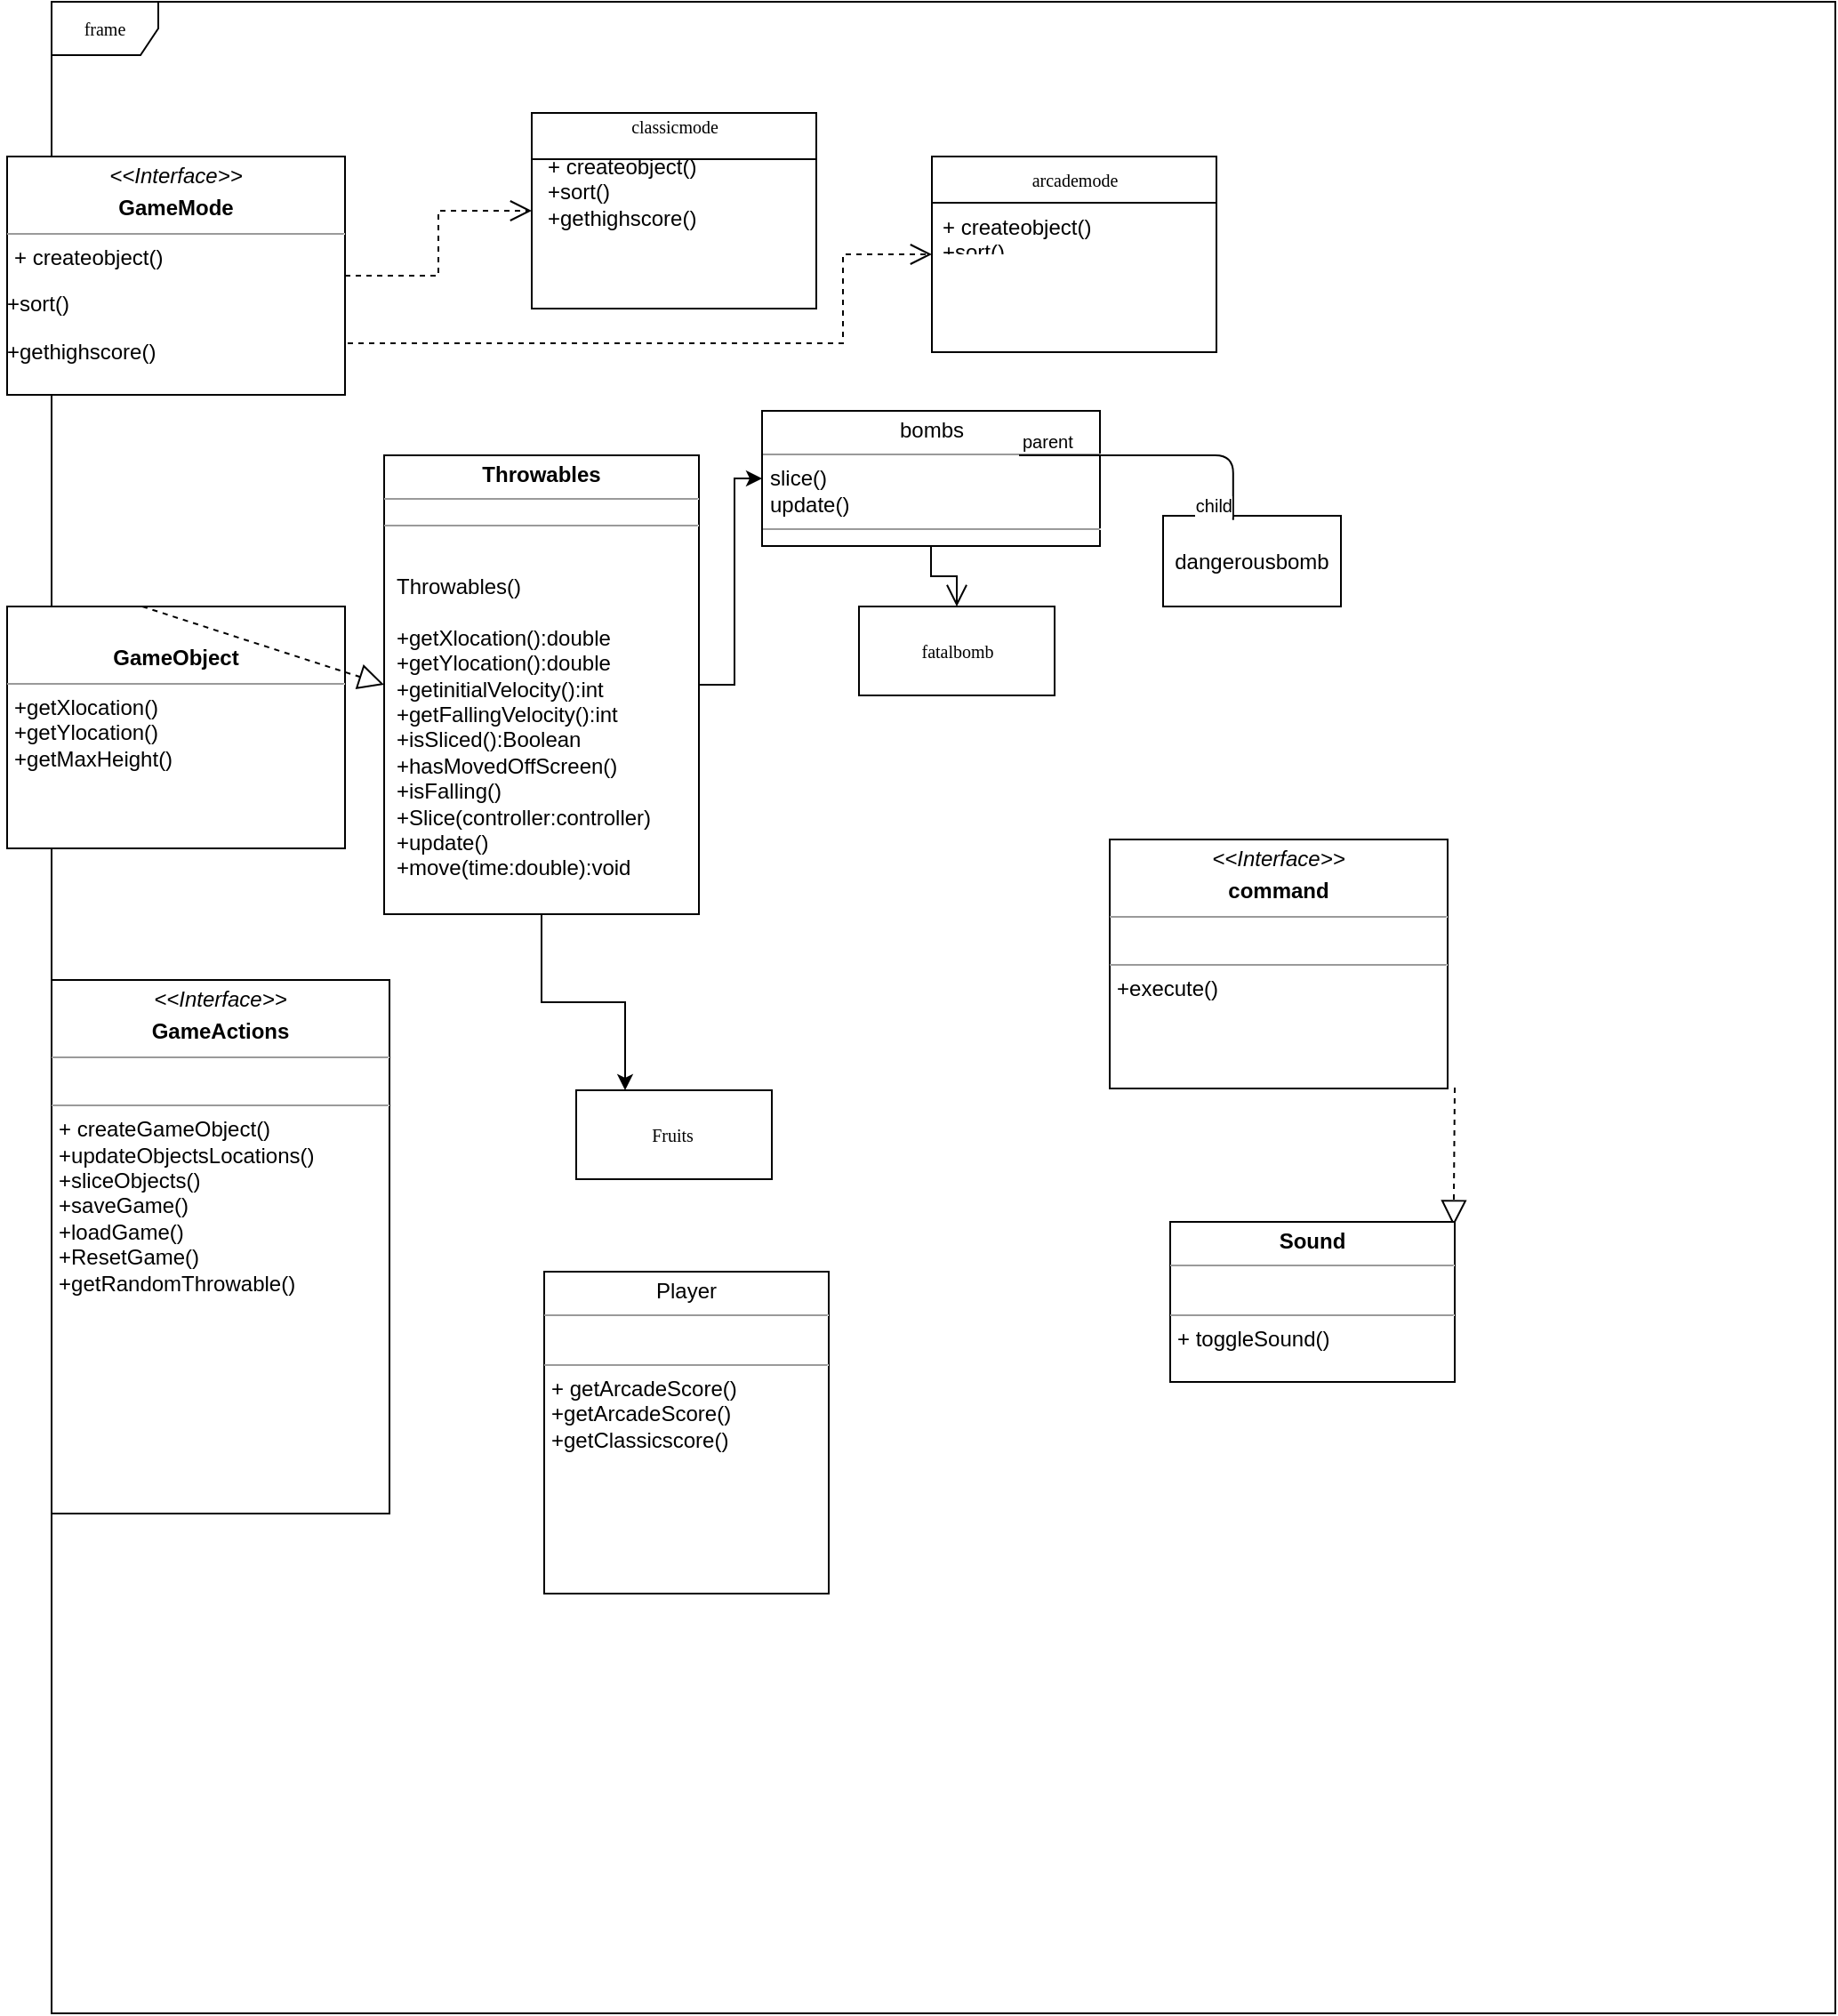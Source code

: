 <mxfile type="device" version="10.6.7"><diagram id="c4acf3e9-155e-7222-9cf6-157b1a14988f" name="Page-1"><mxGraphModel grid="1" shadow="0" math="0" background="#ffffff" pageHeight="1100" pageWidth="850" pageScale="1" page="1" fold="1" arrows="1" connect="1" tooltips="1" guides="1" gridSize="17" dy="676" dx="1219"><root><mxCell id="0" /><mxCell id="1" parent="0" /><mxCell id="17acba5748e5396b-1" value="frame" parent="1" vertex="1" style="shape=umlFrame;whiteSpace=wrap;html=1;rounded=0;shadow=0;comic=0;labelBackgroundColor=none;strokeColor=#000000;strokeWidth=1;fillColor=#ffffff;fontFamily=Verdana;fontSize=10;fontColor=#000000;align=center;"><mxGeometry as="geometry" height="1131" width="1003" x="85" /></mxCell><mxCell id="17acba5748e5396b-20" value="classicmode&lt;br&gt;&lt;br&gt;" parent="1" vertex="1" style="swimlane;html=1;fontStyle=0;childLayout=stackLayout;horizontal=1;startSize=26;fillColor=none;horizontalStack=0;resizeParent=1;resizeLast=0;collapsible=1;marginBottom=0;swimlaneFillColor=#ffffff;rounded=0;shadow=0;comic=0;labelBackgroundColor=none;strokeColor=#000000;strokeWidth=1;fontFamily=Verdana;fontSize=10;fontColor=#000000;align=center;"><mxGeometry as="geometry" height="110" width="160" y="62.5" x="355" /></mxCell><mxCell id="17acba5748e5396b-30" value="arcademode&lt;br&gt;" parent="1" vertex="1" style="swimlane;html=1;fontStyle=0;childLayout=stackLayout;horizontal=1;startSize=26;fillColor=none;horizontalStack=0;resizeParent=1;resizeLast=0;collapsible=1;marginBottom=0;swimlaneFillColor=#ffffff;rounded=0;shadow=0;comic=0;labelBackgroundColor=none;strokeColor=#000000;strokeWidth=1;fontFamily=Verdana;fontSize=10;fontColor=#000000;align=center;"><mxGeometry as="geometry" height="110" width="160" y="87" x="580" /></mxCell><mxCell id="17acba5748e5396b-31" value="&lt;span&gt;+ createobject()&lt;/span&gt;&lt;br&gt;&lt;span&gt;+sort()&lt;/span&gt;&lt;br&gt;&lt;span&gt;+gethighscore()&lt;/span&gt;" parent="17acba5748e5396b-30" vertex="1" style="text;html=1;strokeColor=none;fillColor=none;align=left;verticalAlign=top;spacingLeft=4;spacingRight=4;whiteSpace=wrap;overflow=hidden;rotatable=0;points=[[0,0.5],[1,0.5]];portConstraint=eastwest;"><mxGeometry as="geometry" height="26" width="160" y="26" /></mxCell><mxCell id="5d2195bd80daf111-14" value="Fruits&amp;nbsp;" parent="1" vertex="1" style="html=1;rounded=0;shadow=0;comic=0;labelBackgroundColor=none;strokeColor=#000000;strokeWidth=1;fillColor=#ffffff;fontFamily=Verdana;fontSize=10;fontColor=#000000;align=center;"><mxGeometry as="geometry" height="50" width="110" y="612" x="380" /></mxCell><mxCell id="5d2195bd80daf111-26" parent="1" style="edgeStyle=orthogonalEdgeStyle;rounded=0;html=1;labelBackgroundColor=none;startFill=0;endArrow=open;endFill=0;endSize=10;fontFamily=Verdana;fontSize=10;" edge="1" target="5d2195bd80daf111-17" source="5d2195bd80daf111-15"><mxGeometry as="geometry" relative="1"><Array as="points" /></mxGeometry></mxCell><mxCell id="5d2195bd80daf111-15" value="&lt;p style=&quot;margin: 0px ; margin-top: 4px ; text-align: center&quot;&gt;bombs&lt;/p&gt;&lt;hr size=&quot;1&quot;&gt;&lt;p style=&quot;margin: 0px ; margin-left: 4px&quot;&gt;slice()&lt;/p&gt;&lt;p style=&quot;margin: 0px ; margin-left: 4px&quot;&gt;update()&lt;/p&gt;&lt;hr size=&quot;1&quot;&gt;&lt;p style=&quot;margin: 0px ; margin-left: 4px&quot;&gt;&lt;br&gt;&lt;/p&gt;" parent="1" vertex="1" style="verticalAlign=top;align=left;overflow=fill;fontSize=12;fontFamily=Helvetica;html=1;rounded=0;shadow=0;comic=0;labelBackgroundColor=none;strokeColor=#000000;strokeWidth=1;fillColor=#ffffff;"><mxGeometry as="geometry" height="76" width="190" y="230" x="484.5" /></mxCell><mxCell id="5d2195bd80daf111-17" value="fatalbomb" parent="1" vertex="1" style="html=1;rounded=0;shadow=0;comic=0;labelBackgroundColor=none;strokeColor=#000000;strokeWidth=1;fillColor=#ffffff;fontFamily=Verdana;fontSize=10;fontColor=#000000;align=center;"><mxGeometry as="geometry" height="50" width="110" y="340" x="539" /></mxCell><mxCell id="5d2195bd80daf111-21" parent="1" style="edgeStyle=orthogonalEdgeStyle;rounded=0;html=1;labelBackgroundColor=none;startFill=0;endArrow=open;endFill=0;endSize=10;fontFamily=Verdana;fontSize=10;dashed=1;" edge="1" target="17acba5748e5396b-20" source="5d2195bd80daf111-18"><mxGeometry as="geometry" relative="1" /></mxCell><mxCell id="5d2195bd80daf111-22" parent="1" style="edgeStyle=orthogonalEdgeStyle;rounded=0;html=1;exitX=1;exitY=0.75;dashed=1;labelBackgroundColor=none;startFill=0;endArrow=open;endFill=0;endSize=10;fontFamily=Verdana;fontSize=10;" edge="1" target="17acba5748e5396b-30" source="5d2195bd80daf111-18"><mxGeometry as="geometry" relative="1"><Array as="points"><mxPoint y="192" x="530" /><mxPoint y="142" x="530" /></Array></mxGeometry></mxCell><mxCell id="5d2195bd80daf111-18" value="&lt;p style=&quot;margin: 0px ; margin-top: 4px ; text-align: center&quot;&gt;&lt;i&gt;&amp;lt;&amp;lt;Interface&amp;gt;&amp;gt;&lt;/i&gt;&lt;/p&gt;&lt;p style=&quot;margin: 0px ; margin-top: 4px ; text-align: center&quot;&gt;&lt;b&gt;GameMode&lt;/b&gt;&lt;/p&gt;&lt;hr size=&quot;1&quot;&gt;&lt;p style=&quot;margin: 0px ; margin-left: 4px&quot;&gt;&lt;span&gt;+ createobject()&lt;/span&gt;&lt;/p&gt;&lt;p&gt;+sort()&lt;/p&gt;&lt;p&gt;+gethighscore()&lt;/p&gt;&lt;p&gt;&lt;br&gt;&lt;/p&gt;&lt;p&gt;&lt;br&gt;&lt;/p&gt;" parent="1" vertex="1" style="verticalAlign=top;align=left;overflow=fill;fontSize=12;fontFamily=Helvetica;html=1;rounded=0;shadow=0;comic=0;labelBackgroundColor=none;strokeColor=#000000;strokeWidth=1;fillColor=#ffffff;"><mxGeometry as="geometry" height="134" width="190" y="87" x="60" /></mxCell><mxCell id="ZkC_gesz2Hq_apMMZnJl-16" value="&lt;p style=&quot;margin: 0px ; margin-top: 4px ; text-align: center&quot;&gt;&lt;br&gt;&lt;/p&gt;&lt;p style=&quot;margin: 0px ; margin-top: 4px ; text-align: center&quot;&gt;&lt;b&gt;GameObject&lt;/b&gt;&lt;/p&gt;&lt;hr size=&quot;1&quot;&gt;&lt;p style=&quot;margin: 0px ; margin-left: 4px&quot;&gt;+&lt;span&gt;getXlocation&lt;/span&gt;()&lt;/p&gt;&lt;p style=&quot;margin: 0px ; margin-left: 4px&quot;&gt;+getYlocation()&lt;/p&gt;&lt;p style=&quot;margin: 0px ; margin-left: 4px&quot;&gt;+&lt;span&gt;getMaxHeight&lt;/span&gt;()&lt;/p&gt;&lt;p style=&quot;margin: 0px ; margin-left: 4px&quot;&gt;&lt;br&gt;&lt;/p&gt;&lt;p&gt;&lt;br&gt;&lt;/p&gt;" parent="1" vertex="1" style="verticalAlign=top;align=left;overflow=fill;fontSize=12;fontFamily=Helvetica;html=1;rounded=0;shadow=0;comic=0;labelBackgroundColor=none;strokeColor=#000000;strokeWidth=1;fillColor=#ffffff;"><mxGeometry as="geometry" height="136" width="190" y="340" x="60" /></mxCell><mxCell id="5d2195bd80daf111-20" value="&lt;p style=&quot;margin: 0px ; margin-top: 4px ; text-align: center&quot;&gt;&lt;i&gt;&amp;lt;&amp;lt;Interface&amp;gt;&amp;gt;&lt;/i&gt;&lt;/p&gt;&lt;p style=&quot;margin: 0px ; margin-top: 4px ; text-align: center&quot;&gt;&lt;b&gt;GameActions&lt;/b&gt;&lt;/p&gt;&lt;hr size=&quot;1&quot;&gt;&lt;p style=&quot;margin: 0px ; margin-left: 4px&quot;&gt;&lt;br&gt;&lt;/p&gt;&lt;hr size=&quot;1&quot;&gt;&lt;p style=&quot;margin: 0px ; margin-left: 4px&quot;&gt;+ &lt;span&gt;createGameObject&lt;/span&gt;()&lt;/p&gt;&lt;p style=&quot;margin: 0px ; margin-left: 4px&quot;&gt;+&lt;span&gt;updateObjectsLocations&lt;/span&gt;()&lt;/p&gt;&lt;p style=&quot;margin: 0px ; margin-left: 4px&quot;&gt;+&lt;span&gt;sliceObjects&lt;/span&gt;()&lt;/p&gt;&lt;p style=&quot;margin: 0px ; margin-left: 4px&quot;&gt;+&lt;span&gt;saveGame&lt;/span&gt;()&lt;/p&gt;&lt;p style=&quot;margin: 0px ; margin-left: 4px&quot;&gt;+loadGame()&lt;/p&gt;&lt;p style=&quot;margin: 0px ; margin-left: 4px&quot;&gt;+&lt;span&gt;ResetGame&lt;/span&gt;()&lt;/p&gt;&lt;p style=&quot;margin: 0px ; margin-left: 4px&quot;&gt;+&lt;span&gt;getRandomThrowable&lt;/span&gt;()&lt;br&gt;&lt;/p&gt;" parent="1" vertex="1" style="verticalAlign=top;align=left;overflow=fill;fontSize=12;fontFamily=Helvetica;html=1;rounded=0;shadow=0;comic=0;labelBackgroundColor=none;strokeColor=#000000;strokeWidth=1;fillColor=#ffffff;"><mxGeometry as="geometry" height="300" width="190" y="550" x="85" /></mxCell><mxCell id="ZkC_gesz2Hq_apMMZnJl-5" value="+ createobject()&lt;br&gt;+sort()&lt;br&gt;+gethighscore()" parent="1" vertex="1" style="text;html=1;"><mxGeometry as="geometry" height="34" width="238" y="79" x="362" /></mxCell><mxCell id="ZkC_gesz2Hq_apMMZnJl-7" value="dangerousbomb" parent="1" vertex="1" style="rounded=0;whiteSpace=wrap;html=1;"><mxGeometry as="geometry" height="51" width="100" y="289" x="710" /></mxCell><mxCell id="ZkC_gesz2Hq_apMMZnJl-12" value="" parent="1" style="endArrow=none;html=1;edgeStyle=orthogonalEdgeStyle;entryX=0.394;entryY=0.046;entryDx=0;entryDy=0;entryPerimeter=0;" edge="1" target="ZkC_gesz2Hq_apMMZnJl-7"><mxGeometry as="geometry" relative="1"><mxPoint as="sourcePoint" y="255" x="629" /><mxPoint as="targetPoint" y="255" x="748" /><Array as="points"><mxPoint y="255" x="749" /></Array></mxGeometry></mxCell><mxCell id="ZkC_gesz2Hq_apMMZnJl-13" value="parent" parent="ZkC_gesz2Hq_apMMZnJl-12" vertex="1" style="resizable=0;html=1;align=left;verticalAlign=bottom;labelBackgroundColor=#ffffff;fontSize=10;" connectable="0"><mxGeometry as="geometry" x="-1" relative="1" /></mxCell><mxCell id="ZkC_gesz2Hq_apMMZnJl-14" value="child" parent="ZkC_gesz2Hq_apMMZnJl-12" vertex="1" style="resizable=0;html=1;align=right;verticalAlign=bottom;labelBackgroundColor=#ffffff;fontSize=10;" connectable="0"><mxGeometry as="geometry" x="1" relative="1" /></mxCell><mxCell id="ZkC_gesz2Hq_apMMZnJl-18" parent="1" style="edgeStyle=orthogonalEdgeStyle;rounded=0;orthogonalLoop=1;jettySize=auto;html=1;exitX=0.5;exitY=1;exitDx=0;exitDy=0;" edge="1" target="5d2195bd80daf111-18" source="5d2195bd80daf111-18"><mxGeometry as="geometry" relative="1" /></mxCell><mxCell id="ZkC_gesz2Hq_apMMZnJl-19" parent="1" style="edgeStyle=orthogonalEdgeStyle;rounded=0;orthogonalLoop=1;jettySize=auto;html=1;exitX=0.5;exitY=1;exitDx=0;exitDy=0;" edge="1"><mxGeometry as="geometry" relative="1"><mxPoint as="sourcePoint" y="374" x="64" /><mxPoint as="targetPoint" y="374" x="64" /></mxGeometry></mxCell><mxCell id="ZkC_gesz2Hq_apMMZnJl-26" value="" parent="1" style="edgeStyle=orthogonalEdgeStyle;rounded=0;orthogonalLoop=1;jettySize=auto;html=1;" edge="1" target="5d2195bd80daf111-15" source="ZkC_gesz2Hq_apMMZnJl-24"><mxGeometry as="geometry" relative="1" /></mxCell><mxCell id="ZkC_gesz2Hq_apMMZnJl-28" value="" parent="1" style="edgeStyle=orthogonalEdgeStyle;rounded=0;orthogonalLoop=1;jettySize=auto;html=1;entryX=0.25;entryY=0;entryDx=0;entryDy=0;" edge="1" target="5d2195bd80daf111-14" source="ZkC_gesz2Hq_apMMZnJl-24"><mxGeometry as="geometry" relative="1"><mxPoint as="targetPoint" y="425" x="320" /></mxGeometry></mxCell><mxCell id="ZkC_gesz2Hq_apMMZnJl-24" value="&lt;p style=&quot;margin: 0px ; margin-top: 4px ; text-align: center&quot;&gt;&lt;b&gt;Throwables&lt;/b&gt;&lt;/p&gt;&lt;hr size=&quot;1&quot;&gt;&lt;div style=&quot;height: 2px&quot;&gt;&lt;/div&gt;&lt;hr size=&quot;1&quot;&gt;&lt;div style=&quot;height: 2px&quot;&gt;&lt;/div&gt;" parent="1" vertex="1" style="verticalAlign=top;align=left;overflow=fill;fontSize=12;fontFamily=Helvetica;html=1;"><mxGeometry as="geometry" height="258" width="177" y="255" x="272" /></mxCell><mxCell id="ZkC_gesz2Hq_apMMZnJl-25" value="" parent="1" style="endArrow=block;dashed=1;endFill=0;endSize=12;html=1;entryX=0;entryY=0.5;entryDx=0;entryDy=0;" edge="1" target="ZkC_gesz2Hq_apMMZnJl-24"><mxGeometry as="geometry" width="160" relative="1"><mxPoint as="sourcePoint" y="340" x="136" /><mxPoint as="targetPoint" y="340" x="296" /></mxGeometry></mxCell><mxCell id="ZkC_gesz2Hq_apMMZnJl-29" value="&lt;p style=&quot;margin: 0px ; margin-top: 4px ; text-align: center&quot;&gt;Player&lt;/p&gt;&lt;hr size=&quot;1&quot;&gt;&lt;p style=&quot;margin: 0px ; margin-left: 4px&quot;&gt;&lt;br&gt;&lt;/p&gt;&lt;hr size=&quot;1&quot;&gt;&lt;p style=&quot;margin: 0px ; margin-left: 4px&quot;&gt;+ &lt;span&gt;getArcadeScore&lt;/span&gt;()&lt;/p&gt;&lt;p style=&quot;margin: 0px ; margin-left: 4px&quot;&gt;+&lt;span&gt;getArcadeScore&lt;/span&gt;()&lt;/p&gt;&lt;p style=&quot;margin: 0px ; margin-left: 4px&quot;&gt;+getClassicscore()&lt;/p&gt;&lt;p style=&quot;margin: 0px ; margin-left: 4px&quot;&gt;&lt;br&gt;&lt;/p&gt;" parent="1" vertex="1" style="verticalAlign=top;align=left;overflow=fill;fontSize=12;fontFamily=Helvetica;html=1;"><mxGeometry as="geometry" height="181" width="160" y="714" x="362" /></mxCell><mxCell id="ZkC_gesz2Hq_apMMZnJl-30" value="&lt;p style=&quot;margin: 0px ; margin-top: 4px ; text-align: center&quot;&gt;&lt;i&gt;&amp;lt;&amp;lt;Interface&amp;gt;&amp;gt;&lt;/i&gt;&lt;/p&gt;&lt;p style=&quot;margin: 0px ; margin-top: 4px ; text-align: center&quot;&gt;&lt;b&gt;command&lt;/b&gt;&lt;/p&gt;&lt;hr size=&quot;1&quot;&gt;&lt;p style=&quot;margin: 0px ; margin-left: 4px&quot;&gt;&lt;br&gt;&lt;/p&gt;&lt;hr size=&quot;1&quot;&gt;&lt;p style=&quot;margin: 0px ; margin-left: 4px&quot;&gt;+&lt;span&gt;execute()&lt;/span&gt;&lt;/p&gt;" parent="1" vertex="1" style="verticalAlign=top;align=left;overflow=fill;fontSize=12;fontFamily=Helvetica;html=1;"><mxGeometry as="geometry" height="140" width="190" y="471" x="680" /></mxCell><mxCell id="ZkC_gesz2Hq_apMMZnJl-33" value="" parent="1" style="endArrow=block;dashed=1;endFill=0;endSize=12;html=1;entryX=0.996;entryY=0.025;entryDx=0;entryDy=0;entryPerimeter=0;" edge="1" target="ZkC_gesz2Hq_apMMZnJl-34"><mxGeometry as="geometry" width="160" relative="1"><mxPoint as="sourcePoint" y="610.5" x="874" /><mxPoint as="targetPoint" y="610.5" x="1034" /></mxGeometry></mxCell><mxCell id="ZkC_gesz2Hq_apMMZnJl-34" value="&lt;p style=&quot;margin: 0px ; margin-top: 4px ; text-align: center&quot;&gt;&lt;b&gt;Sound&lt;/b&gt;&lt;/p&gt;&lt;hr size=&quot;1&quot;&gt;&lt;p style=&quot;margin: 0px ; margin-left: 4px&quot;&gt;&lt;br&gt;&lt;/p&gt;&lt;hr size=&quot;1&quot;&gt;&lt;p style=&quot;margin: 0px ; margin-left: 4px&quot;&gt;+ toggleSound()&lt;/p&gt;" parent="1" vertex="1" style="verticalAlign=top;align=left;overflow=fill;fontSize=12;fontFamily=Helvetica;html=1;"><mxGeometry as="geometry" height="90" width="160" y="686" x="714" /></mxCell><mxCell id="ZkC_gesz2Hq_apMMZnJl-36" value="Throwables()&lt;br&gt;&lt;br&gt;+getXlocation():double&lt;br&gt;+getYlocation():double&lt;br&gt;+getinitialVelocity():int&lt;br&gt;+getFallingVelocity():int&lt;br&gt;+isSliced():Boolean&lt;br&gt;+hasMovedOffScreen()&lt;br&gt;+isFalling()&lt;br&gt;+Slice(controller:controller)&lt;br&gt;+update()&lt;br&gt;+move(time:double):void&lt;br&gt;&lt;br&gt;&lt;br&gt;" parent="1" vertex="1" style="text;html=1;"><mxGeometry as="geometry" height="34" width="102" y="314.5" x="277" /></mxCell></root></mxGraphModel></diagram></mxfile>